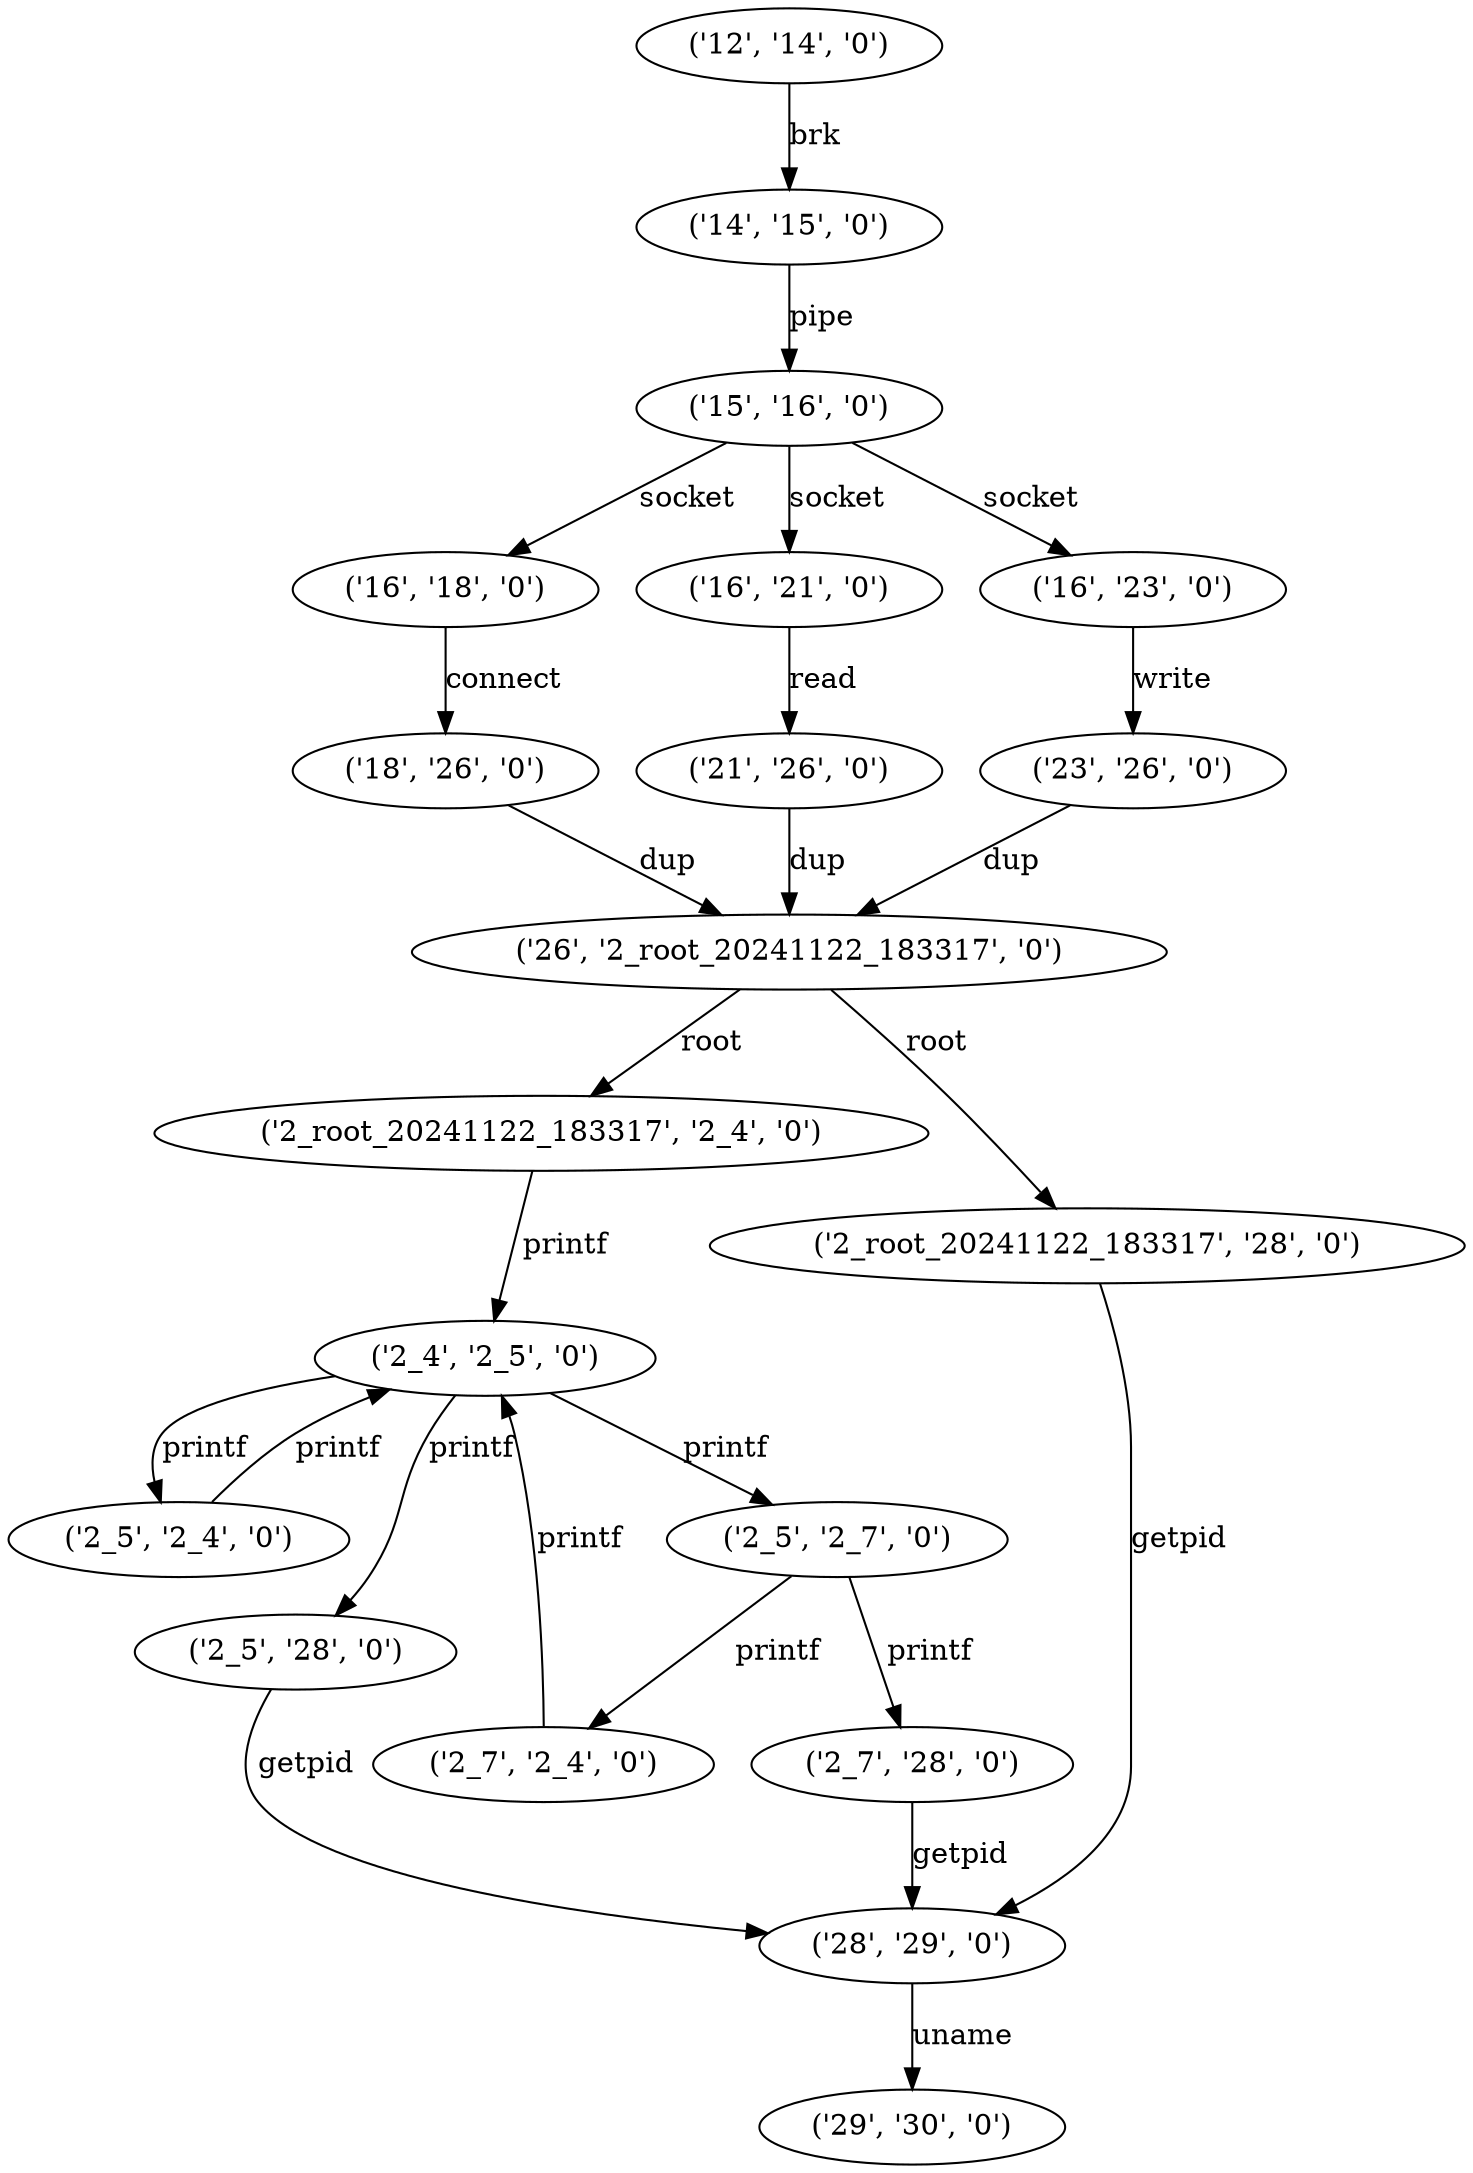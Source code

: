 digraph "G" {
"('14', '15', '0')";
"('15', '16', '0')";
"('16', '18', '0')";
"('16', '21', '0')";
"('16', '23', '0')";
"('18', '26', '0')";
"('21', '26', '0')";
"('23', '26', '0')";
"('26', '2_root_20241122_183317', '0')";
"('2_root_20241122_183317', '2_4', '0')";
"('2_root_20241122_183317', '28', '0')";
"('28', '29', '0')";
"('29', '30', '0')";
"('12', '14', '0')";
"('2_4', '2_5', '0')";
"('2_5', '2_7', '0')";
"('2_5', '2_4', '0')";
"('2_5', '28', '0')";
"('2_7', '2_4', '0')";
"('2_7', '28', '0')";
"('14', '15', '0')" -> "('15', '16', '0')" [key=0, label=pipe];
"('15', '16', '0')" -> "('16', '18', '0')" [key=0, label=socket];
"('15', '16', '0')" -> "('16', '21', '0')" [key=0, label=socket];
"('15', '16', '0')" -> "('16', '23', '0')" [key=0, label=socket];
"('16', '18', '0')" -> "('18', '26', '0')" [key=0, label=connect];
"('16', '21', '0')" -> "('21', '26', '0')" [key=0, label=read];
"('16', '23', '0')" -> "('23', '26', '0')" [key=0, label=write];
"('18', '26', '0')" -> "('26', '2_root_20241122_183317', '0')" [key=0, label=dup];
"('21', '26', '0')" -> "('26', '2_root_20241122_183317', '0')" [key=0, label=dup];
"('23', '26', '0')" -> "('26', '2_root_20241122_183317', '0')" [key=0, label=dup];
"('26', '2_root_20241122_183317', '0')" -> "('2_root_20241122_183317', '2_4', '0')" [key=0, label=root];
"('26', '2_root_20241122_183317', '0')" -> "('2_root_20241122_183317', '28', '0')" [key=0, label=root];
"('2_root_20241122_183317', '2_4', '0')" -> "('2_4', '2_5', '0')" [key=0, label=printf];
"('2_root_20241122_183317', '28', '0')" -> "('28', '29', '0')" [key=0, label=getpid];
"('28', '29', '0')" -> "('29', '30', '0')" [key=0, label=uname];
"('12', '14', '0')" -> "('14', '15', '0')" [key=0, label=brk];
"('2_4', '2_5', '0')" -> "('2_5', '2_7', '0')" [key=0, label=printf];
"('2_4', '2_5', '0')" -> "('2_5', '2_4', '0')" [key=0, label=printf];
"('2_4', '2_5', '0')" -> "('2_5', '28', '0')" [key=0, label=printf];
"('2_5', '2_7', '0')" -> "('2_7', '2_4', '0')" [key=0, label=printf];
"('2_5', '2_7', '0')" -> "('2_7', '28', '0')" [key=0, label=printf];
"('2_5', '2_4', '0')" -> "('2_4', '2_5', '0')" [key=0, label=printf];
"('2_5', '28', '0')" -> "('28', '29', '0')" [key=0, label=getpid];
"('2_7', '2_4', '0')" -> "('2_4', '2_5', '0')" [key=0, label=printf];
"('2_7', '28', '0')" -> "('28', '29', '0')" [key=0, label=getpid];
}
